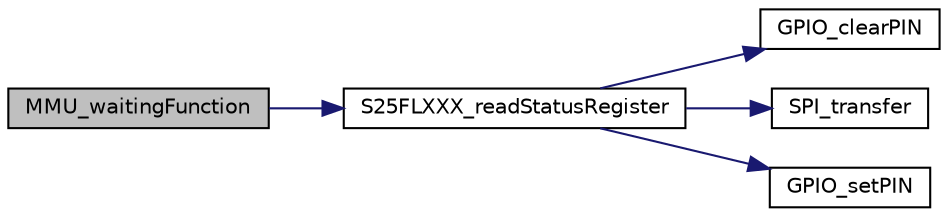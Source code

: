 digraph "MMU_waitingFunction"
{
  edge [fontname="Helvetica",fontsize="10",labelfontname="Helvetica",labelfontsize="10"];
  node [fontname="Helvetica",fontsize="10",shape=record];
  rankdir="LR";
  Node8 [label="MMU_waitingFunction",height=0.2,width=0.4,color="black", fillcolor="grey75", style="filled", fontcolor="black"];
  Node8 -> Node9 [color="midnightblue",fontsize="10",style="solid",fontname="Helvetica"];
  Node9 [label="S25FLXXX_readStatusRegister",height=0.2,width=0.4,color="black", fillcolor="white", style="filled",URL="$_s25_f_l_x_x_x_8c.html#abbd307dcca5bd6c27e861980773bf65b"];
  Node9 -> Node10 [color="midnightblue",fontsize="10",style="solid",fontname="Helvetica"];
  Node10 [label="GPIO_clearPIN",height=0.2,width=0.4,color="black", fillcolor="white", style="filled",URL="$_g_p_i_o_8c.html#a8e0195242968e9d04da390a9f40e88a3",tooltip="This clear an specific pin in a GPIO port. "];
  Node9 -> Node11 [color="midnightblue",fontsize="10",style="solid",fontname="Helvetica"];
  Node11 [label="SPI_transfer",height=0.2,width=0.4,color="black", fillcolor="white", style="filled",URL="$_s_p_i_8c.html#a5ad13ecfeda35016f18d06d2af95de60"];
  Node9 -> Node12 [color="midnightblue",fontsize="10",style="solid",fontname="Helvetica"];
  Node12 [label="GPIO_setPIN",height=0.2,width=0.4,color="black", fillcolor="white", style="filled",URL="$_g_p_i_o_8c.html#acb526ef87a32ac98905b39a88c04a928",tooltip="This set an specific pin in a GPIO port. "];
}
